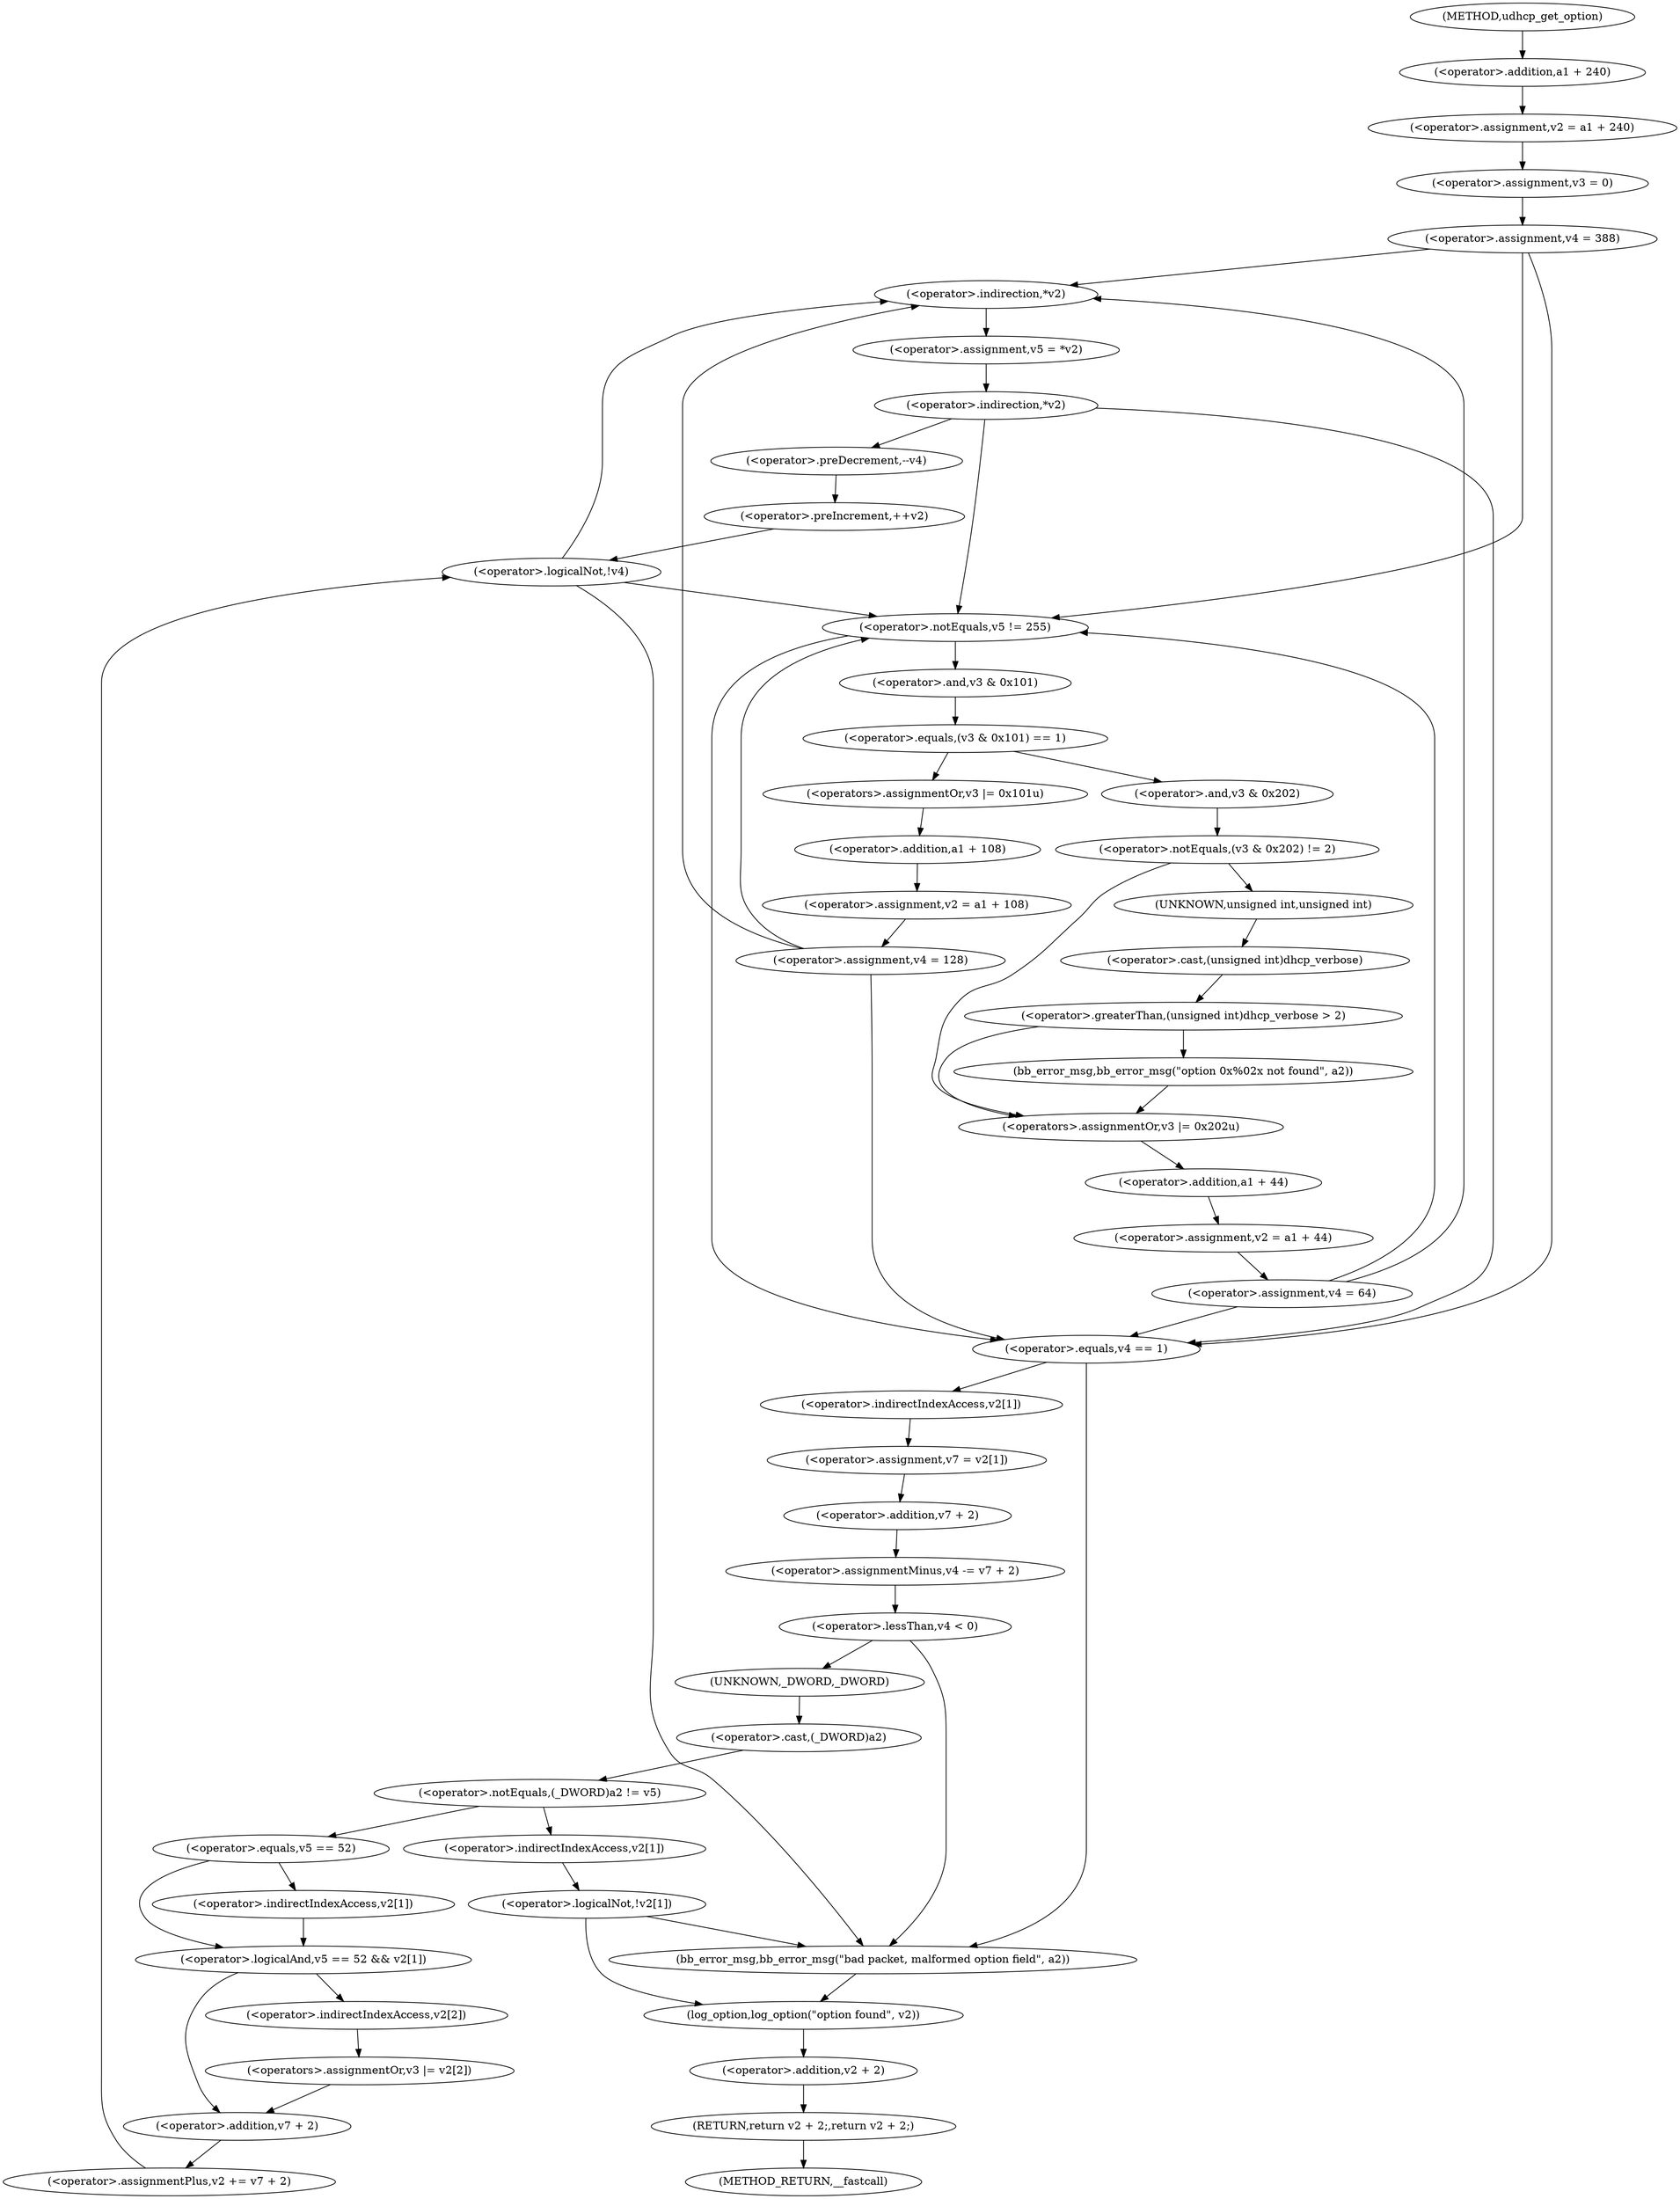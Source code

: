 digraph udhcp_get_option {  
"1000115" [label = "(<operator>.assignment,v2 = a1 + 240)" ]
"1000117" [label = "(<operator>.addition,a1 + 240)" ]
"1000120" [label = "(<operator>.assignment,v3 = 0)" ]
"1000123" [label = "(<operator>.assignment,v4 = 388)" ]
"1000132" [label = "(<operator>.assignment,v5 = *v2)" ]
"1000134" [label = "(<operator>.indirection,*v2)" ]
"1000137" [label = "(<operator>.indirection,*v2)" ]
"1000140" [label = "(<operator>.preDecrement,--v4)" ]
"1000142" [label = "(<operator>.preIncrement,++v2)" ]
"1000146" [label = "(<operator>.logicalNot,!v4)" ]
"1000150" [label = "(<operator>.notEquals,v5 != 255)" ]
"1000155" [label = "(<operator>.equals,(v3 & 0x101) == 1)" ]
"1000156" [label = "(<operator>.and,v3 & 0x101)" ]
"1000161" [label = "(<operators>.assignmentOr,v3 |= 0x101u)" ]
"1000164" [label = "(<operator>.assignment,v2 = a1 + 108)" ]
"1000166" [label = "(<operator>.addition,a1 + 108)" ]
"1000169" [label = "(<operator>.assignment,v4 = 128)" ]
"1000175" [label = "(<operator>.notEquals,(v3 & 0x202) != 2)" ]
"1000176" [label = "(<operator>.and,v3 & 0x202)" ]
"1000182" [label = "(<operator>.greaterThan,(unsigned int)dhcp_verbose > 2)" ]
"1000183" [label = "(<operator>.cast,(unsigned int)dhcp_verbose)" ]
"1000184" [label = "(UNKNOWN,unsigned int,unsigned int)" ]
"1000187" [label = "(bb_error_msg,bb_error_msg(\"option 0x%02x not found\", a2))" ]
"1000191" [label = "(<operators>.assignmentOr,v3 |= 0x202u)" ]
"1000194" [label = "(<operator>.assignment,v2 = a1 + 44)" ]
"1000196" [label = "(<operator>.addition,a1 + 44)" ]
"1000199" [label = "(<operator>.assignment,v4 = 64)" ]
"1000203" [label = "(<operator>.equals,v4 == 1)" ]
"1000207" [label = "(<operator>.assignment,v7 = v2[1])" ]
"1000209" [label = "(<operator>.indirectIndexAccess,v2[1])" ]
"1000212" [label = "(<operator>.assignmentMinus,v4 -= v7 + 2)" ]
"1000214" [label = "(<operator>.addition,v7 + 2)" ]
"1000218" [label = "(<operator>.lessThan,v4 < 0)" ]
"1000223" [label = "(<operator>.notEquals,(_DWORD)a2 != v5)" ]
"1000224" [label = "(<operator>.cast,(_DWORD)a2)" ]
"1000225" [label = "(UNKNOWN,_DWORD,_DWORD)" ]
"1000230" [label = "(<operator>.logicalAnd,v5 == 52 && v2[1])" ]
"1000231" [label = "(<operator>.equals,v5 == 52)" ]
"1000234" [label = "(<operator>.indirectIndexAccess,v2[1])" ]
"1000237" [label = "(<operators>.assignmentOr,v3 |= v2[2])" ]
"1000239" [label = "(<operator>.indirectIndexAccess,v2[2])" ]
"1000242" [label = "(<operator>.assignmentPlus,v2 += v7 + 2)" ]
"1000244" [label = "(<operator>.addition,v7 + 2)" ]
"1000249" [label = "(<operator>.logicalNot,!v2[1])" ]
"1000250" [label = "(<operator>.indirectIndexAccess,v2[1])" ]
"1000255" [label = "(bb_error_msg,bb_error_msg(\"bad packet, malformed option field\", a2))" ]
"1000259" [label = "(log_option,log_option(\"option found\", v2))" ]
"1000262" [label = "(RETURN,return v2 + 2;,return v2 + 2;)" ]
"1000263" [label = "(<operator>.addition,v2 + 2)" ]
"1000106" [label = "(METHOD,udhcp_get_option)" ]
"1000266" [label = "(METHOD_RETURN,__fastcall)" ]
  "1000115" -> "1000120" 
  "1000117" -> "1000115" 
  "1000120" -> "1000123" 
  "1000123" -> "1000134" 
  "1000123" -> "1000150" 
  "1000123" -> "1000203" 
  "1000132" -> "1000137" 
  "1000134" -> "1000132" 
  "1000137" -> "1000150" 
  "1000137" -> "1000203" 
  "1000137" -> "1000140" 
  "1000140" -> "1000142" 
  "1000142" -> "1000146" 
  "1000146" -> "1000134" 
  "1000146" -> "1000150" 
  "1000146" -> "1000255" 
  "1000150" -> "1000203" 
  "1000150" -> "1000156" 
  "1000155" -> "1000161" 
  "1000155" -> "1000176" 
  "1000156" -> "1000155" 
  "1000161" -> "1000166" 
  "1000164" -> "1000169" 
  "1000166" -> "1000164" 
  "1000169" -> "1000134" 
  "1000169" -> "1000150" 
  "1000169" -> "1000203" 
  "1000175" -> "1000184" 
  "1000175" -> "1000191" 
  "1000176" -> "1000175" 
  "1000182" -> "1000187" 
  "1000182" -> "1000191" 
  "1000183" -> "1000182" 
  "1000184" -> "1000183" 
  "1000187" -> "1000191" 
  "1000191" -> "1000196" 
  "1000194" -> "1000199" 
  "1000196" -> "1000194" 
  "1000199" -> "1000134" 
  "1000199" -> "1000150" 
  "1000199" -> "1000203" 
  "1000203" -> "1000255" 
  "1000203" -> "1000209" 
  "1000207" -> "1000214" 
  "1000209" -> "1000207" 
  "1000212" -> "1000218" 
  "1000214" -> "1000212" 
  "1000218" -> "1000225" 
  "1000218" -> "1000255" 
  "1000223" -> "1000231" 
  "1000223" -> "1000250" 
  "1000224" -> "1000223" 
  "1000225" -> "1000224" 
  "1000230" -> "1000239" 
  "1000230" -> "1000244" 
  "1000231" -> "1000230" 
  "1000231" -> "1000234" 
  "1000234" -> "1000230" 
  "1000237" -> "1000244" 
  "1000239" -> "1000237" 
  "1000242" -> "1000146" 
  "1000244" -> "1000242" 
  "1000249" -> "1000255" 
  "1000249" -> "1000259" 
  "1000250" -> "1000249" 
  "1000255" -> "1000259" 
  "1000259" -> "1000263" 
  "1000262" -> "1000266" 
  "1000263" -> "1000262" 
  "1000106" -> "1000117" 
}
